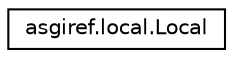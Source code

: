 digraph "Graphical Class Hierarchy"
{
 // LATEX_PDF_SIZE
  edge [fontname="Helvetica",fontsize="10",labelfontname="Helvetica",labelfontsize="10"];
  node [fontname="Helvetica",fontsize="10",shape=record];
  rankdir="LR";
  Node0 [label="asgiref.local.Local",height=0.2,width=0.4,color="black", fillcolor="white", style="filled",URL="$classasgiref_1_1local_1_1Local.html",tooltip=" "];
}
